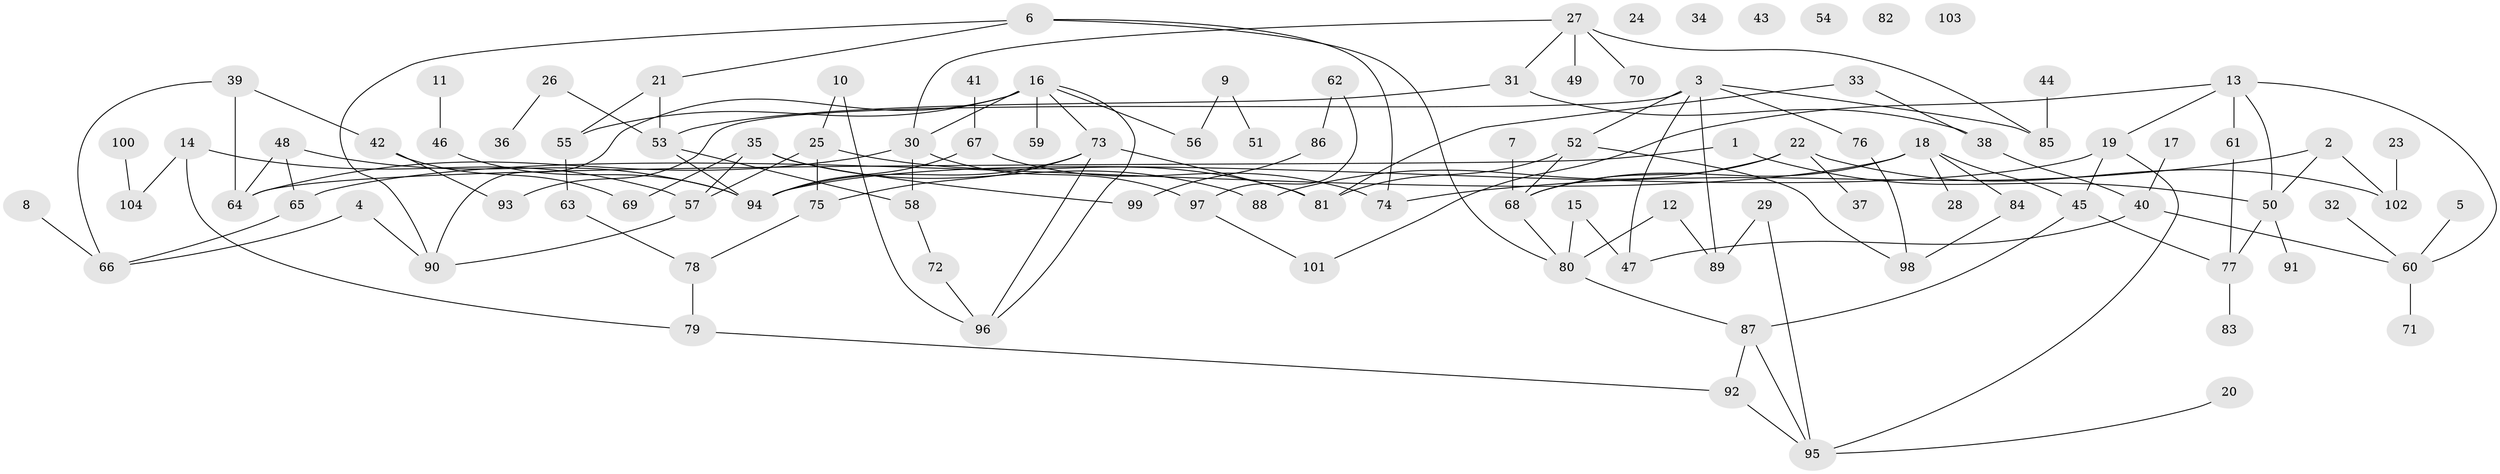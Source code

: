 // Generated by graph-tools (version 1.1) at 2025/25/03/09/25 03:25:20]
// undirected, 104 vertices, 138 edges
graph export_dot {
graph [start="1"]
  node [color=gray90,style=filled];
  1;
  2;
  3;
  4;
  5;
  6;
  7;
  8;
  9;
  10;
  11;
  12;
  13;
  14;
  15;
  16;
  17;
  18;
  19;
  20;
  21;
  22;
  23;
  24;
  25;
  26;
  27;
  28;
  29;
  30;
  31;
  32;
  33;
  34;
  35;
  36;
  37;
  38;
  39;
  40;
  41;
  42;
  43;
  44;
  45;
  46;
  47;
  48;
  49;
  50;
  51;
  52;
  53;
  54;
  55;
  56;
  57;
  58;
  59;
  60;
  61;
  62;
  63;
  64;
  65;
  66;
  67;
  68;
  69;
  70;
  71;
  72;
  73;
  74;
  75;
  76;
  77;
  78;
  79;
  80;
  81;
  82;
  83;
  84;
  85;
  86;
  87;
  88;
  89;
  90;
  91;
  92;
  93;
  94;
  95;
  96;
  97;
  98;
  99;
  100;
  101;
  102;
  103;
  104;
  1 -- 50;
  1 -- 64;
  2 -- 50;
  2 -- 74;
  2 -- 102;
  3 -- 47;
  3 -- 52;
  3 -- 76;
  3 -- 85;
  3 -- 89;
  3 -- 93;
  4 -- 66;
  4 -- 90;
  5 -- 60;
  6 -- 21;
  6 -- 74;
  6 -- 80;
  6 -- 90;
  7 -- 68;
  8 -- 66;
  9 -- 51;
  9 -- 56;
  10 -- 25;
  10 -- 96;
  11 -- 46;
  12 -- 80;
  12 -- 89;
  13 -- 19;
  13 -- 50;
  13 -- 60;
  13 -- 61;
  13 -- 101;
  14 -- 57;
  14 -- 79;
  14 -- 104;
  15 -- 47;
  15 -- 80;
  16 -- 30;
  16 -- 55;
  16 -- 56;
  16 -- 59;
  16 -- 73;
  16 -- 90;
  16 -- 96;
  17 -- 40;
  18 -- 28;
  18 -- 45;
  18 -- 65;
  18 -- 68;
  18 -- 84;
  19 -- 45;
  19 -- 94;
  19 -- 95;
  20 -- 95;
  21 -- 53;
  21 -- 55;
  22 -- 37;
  22 -- 68;
  22 -- 88;
  22 -- 102;
  23 -- 102;
  25 -- 57;
  25 -- 75;
  25 -- 81;
  26 -- 36;
  26 -- 53;
  27 -- 30;
  27 -- 31;
  27 -- 49;
  27 -- 70;
  27 -- 85;
  29 -- 89;
  29 -- 95;
  30 -- 58;
  30 -- 64;
  30 -- 97;
  31 -- 38;
  31 -- 53;
  32 -- 60;
  33 -- 38;
  33 -- 81;
  35 -- 57;
  35 -- 69;
  35 -- 88;
  35 -- 99;
  38 -- 40;
  39 -- 42;
  39 -- 64;
  39 -- 66;
  40 -- 47;
  40 -- 60;
  41 -- 67;
  42 -- 69;
  42 -- 93;
  44 -- 85;
  45 -- 77;
  45 -- 87;
  46 -- 94;
  48 -- 64;
  48 -- 65;
  48 -- 94;
  50 -- 77;
  50 -- 91;
  52 -- 68;
  52 -- 81;
  52 -- 98;
  53 -- 58;
  53 -- 94;
  55 -- 63;
  57 -- 90;
  58 -- 72;
  60 -- 71;
  61 -- 77;
  62 -- 86;
  62 -- 97;
  63 -- 78;
  65 -- 66;
  67 -- 74;
  67 -- 94;
  68 -- 80;
  72 -- 96;
  73 -- 75;
  73 -- 81;
  73 -- 94;
  73 -- 96;
  75 -- 78;
  76 -- 98;
  77 -- 83;
  78 -- 79;
  79 -- 92;
  80 -- 87;
  84 -- 98;
  86 -- 99;
  87 -- 92;
  87 -- 95;
  92 -- 95;
  97 -- 101;
  100 -- 104;
}
